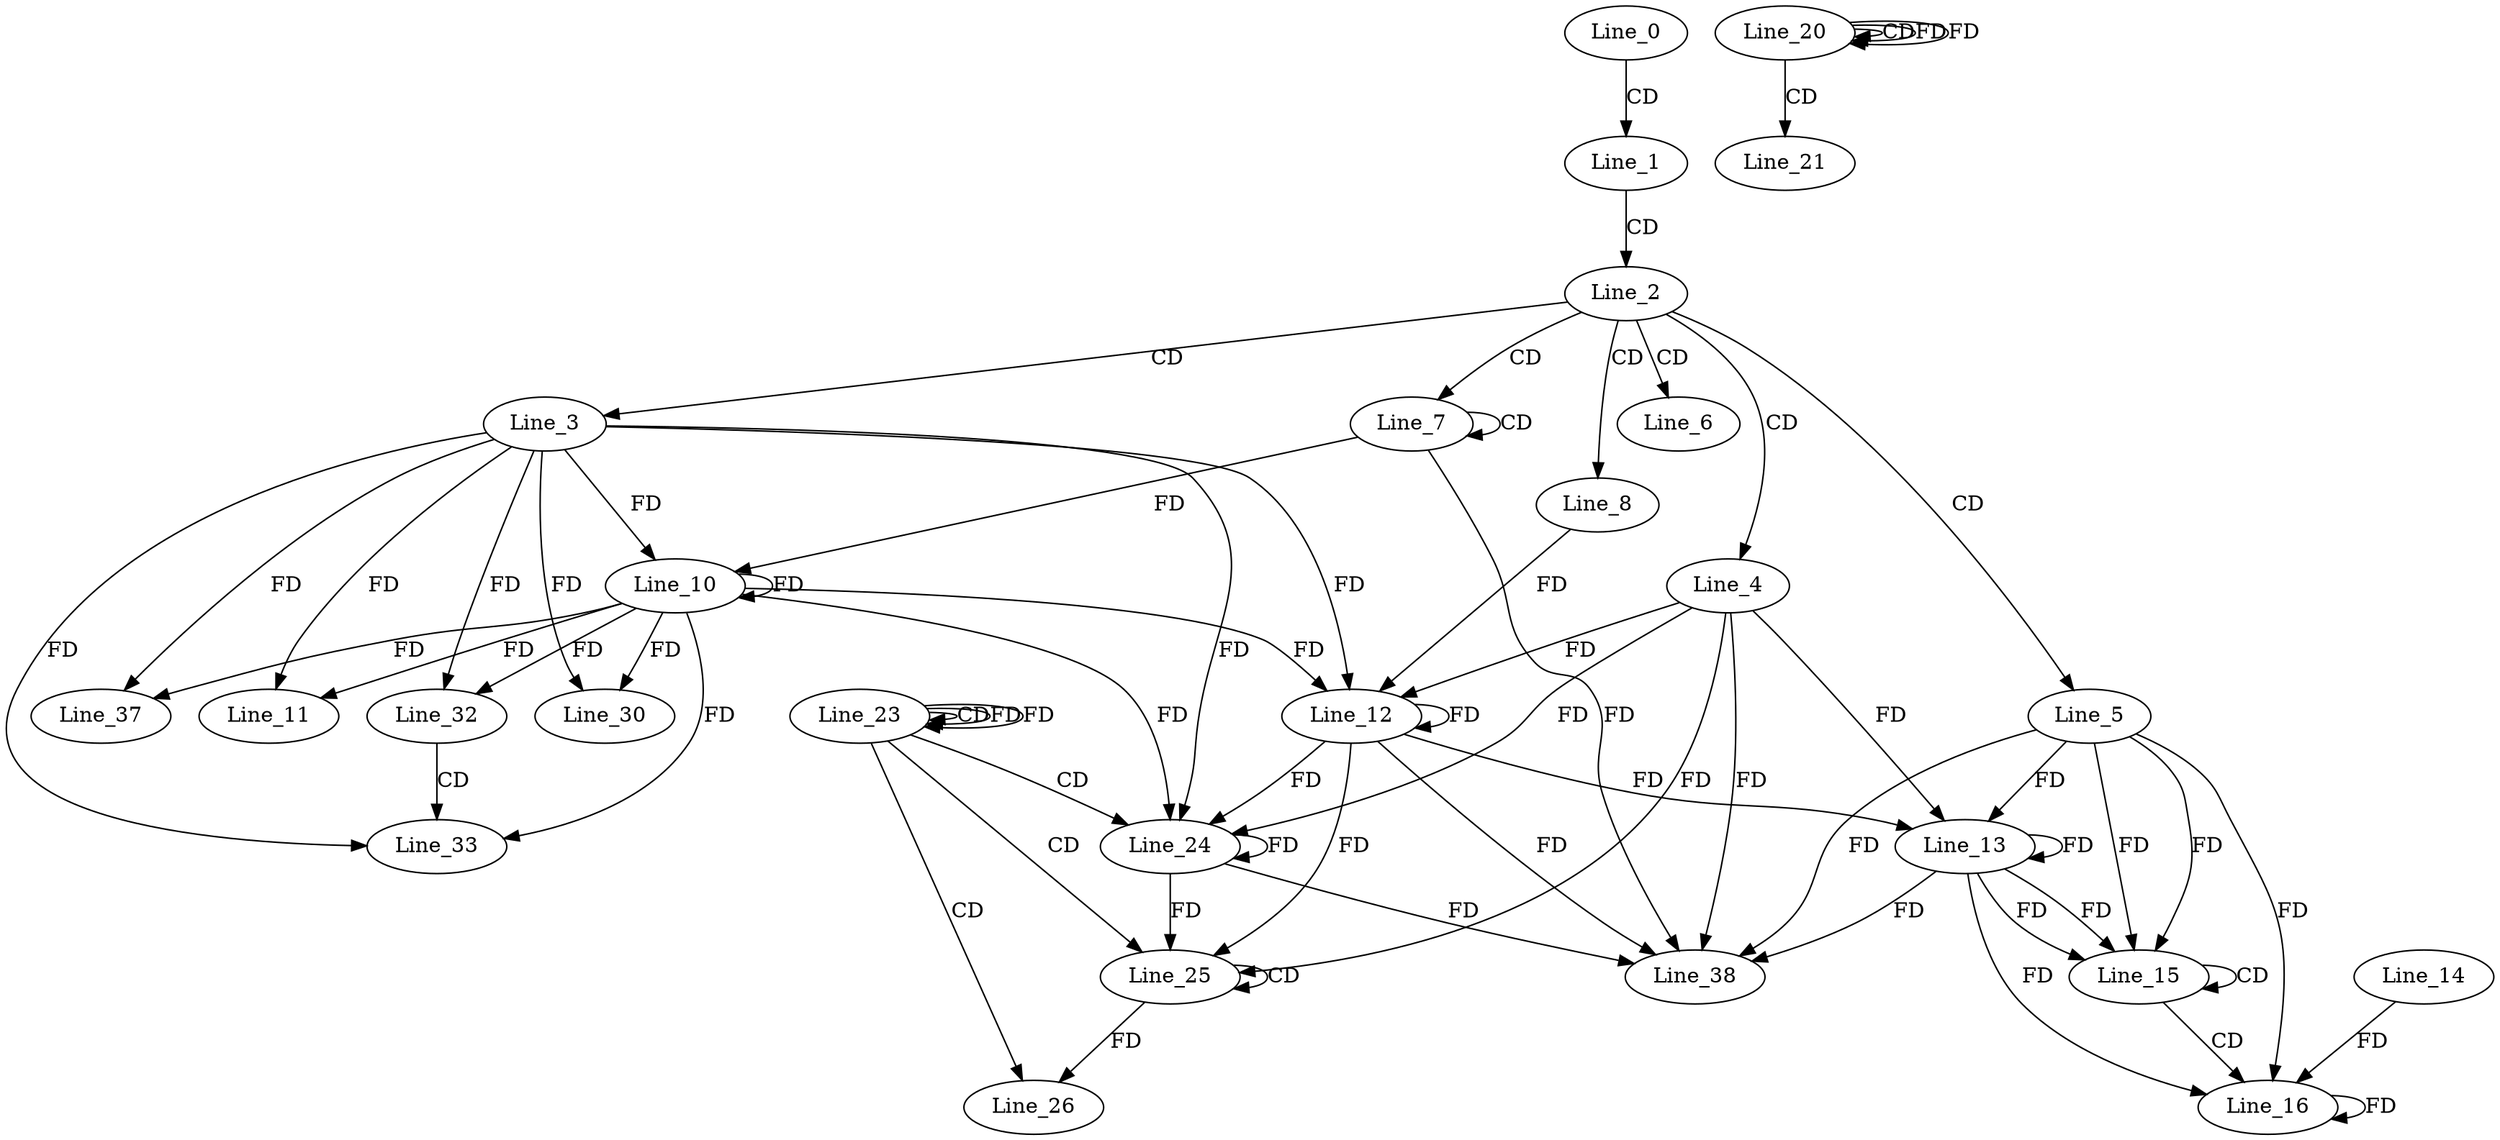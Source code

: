 digraph G {
  Line_0;
  Line_1;
  Line_2;
  Line_3;
  Line_4;
  Line_5;
  Line_6;
  Line_7;
  Line_7;
  Line_8;
  Line_10;
  Line_10;
  Line_11;
  Line_12;
  Line_12;
  Line_13;
  Line_13;
  Line_15;
  Line_15;
  Line_16;
  Line_14;
  Line_16;
  Line_20;
  Line_20;
  Line_20;
  Line_21;
  Line_23;
  Line_23;
  Line_23;
  Line_24;
  Line_24;
  Line_25;
  Line_25;
  Line_26;
  Line_30;
  Line_32;
  Line_33;
  Line_37;
  Line_38;
  Line_0 -> Line_1 [ label="CD" ];
  Line_1 -> Line_2 [ label="CD" ];
  Line_2 -> Line_3 [ label="CD" ];
  Line_2 -> Line_4 [ label="CD" ];
  Line_2 -> Line_5 [ label="CD" ];
  Line_2 -> Line_6 [ label="CD" ];
  Line_2 -> Line_7 [ label="CD" ];
  Line_7 -> Line_7 [ label="CD" ];
  Line_2 -> Line_8 [ label="CD" ];
  Line_3 -> Line_10 [ label="FD" ];
  Line_10 -> Line_10 [ label="FD" ];
  Line_7 -> Line_10 [ label="FD" ];
  Line_3 -> Line_11 [ label="FD" ];
  Line_10 -> Line_11 [ label="FD" ];
  Line_4 -> Line_12 [ label="FD" ];
  Line_12 -> Line_12 [ label="FD" ];
  Line_3 -> Line_12 [ label="FD" ];
  Line_10 -> Line_12 [ label="FD" ];
  Line_8 -> Line_12 [ label="FD" ];
  Line_5 -> Line_13 [ label="FD" ];
  Line_13 -> Line_13 [ label="FD" ];
  Line_4 -> Line_13 [ label="FD" ];
  Line_12 -> Line_13 [ label="FD" ];
  Line_5 -> Line_15 [ label="FD" ];
  Line_13 -> Line_15 [ label="FD" ];
  Line_15 -> Line_15 [ label="CD" ];
  Line_5 -> Line_15 [ label="FD" ];
  Line_13 -> Line_15 [ label="FD" ];
  Line_15 -> Line_16 [ label="CD" ];
  Line_14 -> Line_16 [ label="FD" ];
  Line_16 -> Line_16 [ label="FD" ];
  Line_5 -> Line_16 [ label="FD" ];
  Line_13 -> Line_16 [ label="FD" ];
  Line_20 -> Line_20 [ label="CD" ];
  Line_20 -> Line_20 [ label="FD" ];
  Line_20 -> Line_21 [ label="CD" ];
  Line_23 -> Line_23 [ label="CD" ];
  Line_23 -> Line_23 [ label="FD" ];
  Line_23 -> Line_24 [ label="CD" ];
  Line_24 -> Line_24 [ label="FD" ];
  Line_4 -> Line_24 [ label="FD" ];
  Line_12 -> Line_24 [ label="FD" ];
  Line_3 -> Line_24 [ label="FD" ];
  Line_10 -> Line_24 [ label="FD" ];
  Line_23 -> Line_25 [ label="CD" ];
  Line_25 -> Line_25 [ label="CD" ];
  Line_24 -> Line_25 [ label="FD" ];
  Line_4 -> Line_25 [ label="FD" ];
  Line_12 -> Line_25 [ label="FD" ];
  Line_23 -> Line_26 [ label="CD" ];
  Line_25 -> Line_26 [ label="FD" ];
  Line_3 -> Line_30 [ label="FD" ];
  Line_10 -> Line_30 [ label="FD" ];
  Line_3 -> Line_32 [ label="FD" ];
  Line_10 -> Line_32 [ label="FD" ];
  Line_32 -> Line_33 [ label="CD" ];
  Line_3 -> Line_33 [ label="FD" ];
  Line_10 -> Line_33 [ label="FD" ];
  Line_3 -> Line_37 [ label="FD" ];
  Line_10 -> Line_37 [ label="FD" ];
  Line_7 -> Line_38 [ label="FD" ];
  Line_24 -> Line_38 [ label="FD" ];
  Line_4 -> Line_38 [ label="FD" ];
  Line_12 -> Line_38 [ label="FD" ];
  Line_5 -> Line_38 [ label="FD" ];
  Line_13 -> Line_38 [ label="FD" ];
  Line_20 -> Line_20 [ label="FD" ];
  Line_23 -> Line_23 [ label="FD" ];
}
